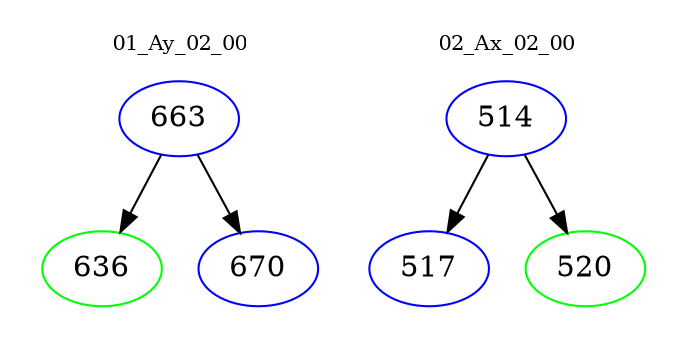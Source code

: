digraph{
subgraph cluster_0 {
color = white
label = "01_Ay_02_00";
fontsize=10;
T0_663 [label="663", color="blue"]
T0_663 -> T0_636 [color="black"]
T0_636 [label="636", color="green"]
T0_663 -> T0_670 [color="black"]
T0_670 [label="670", color="blue"]
}
subgraph cluster_1 {
color = white
label = "02_Ax_02_00";
fontsize=10;
T1_514 [label="514", color="blue"]
T1_514 -> T1_517 [color="black"]
T1_517 [label="517", color="blue"]
T1_514 -> T1_520 [color="black"]
T1_520 [label="520", color="green"]
}
}
